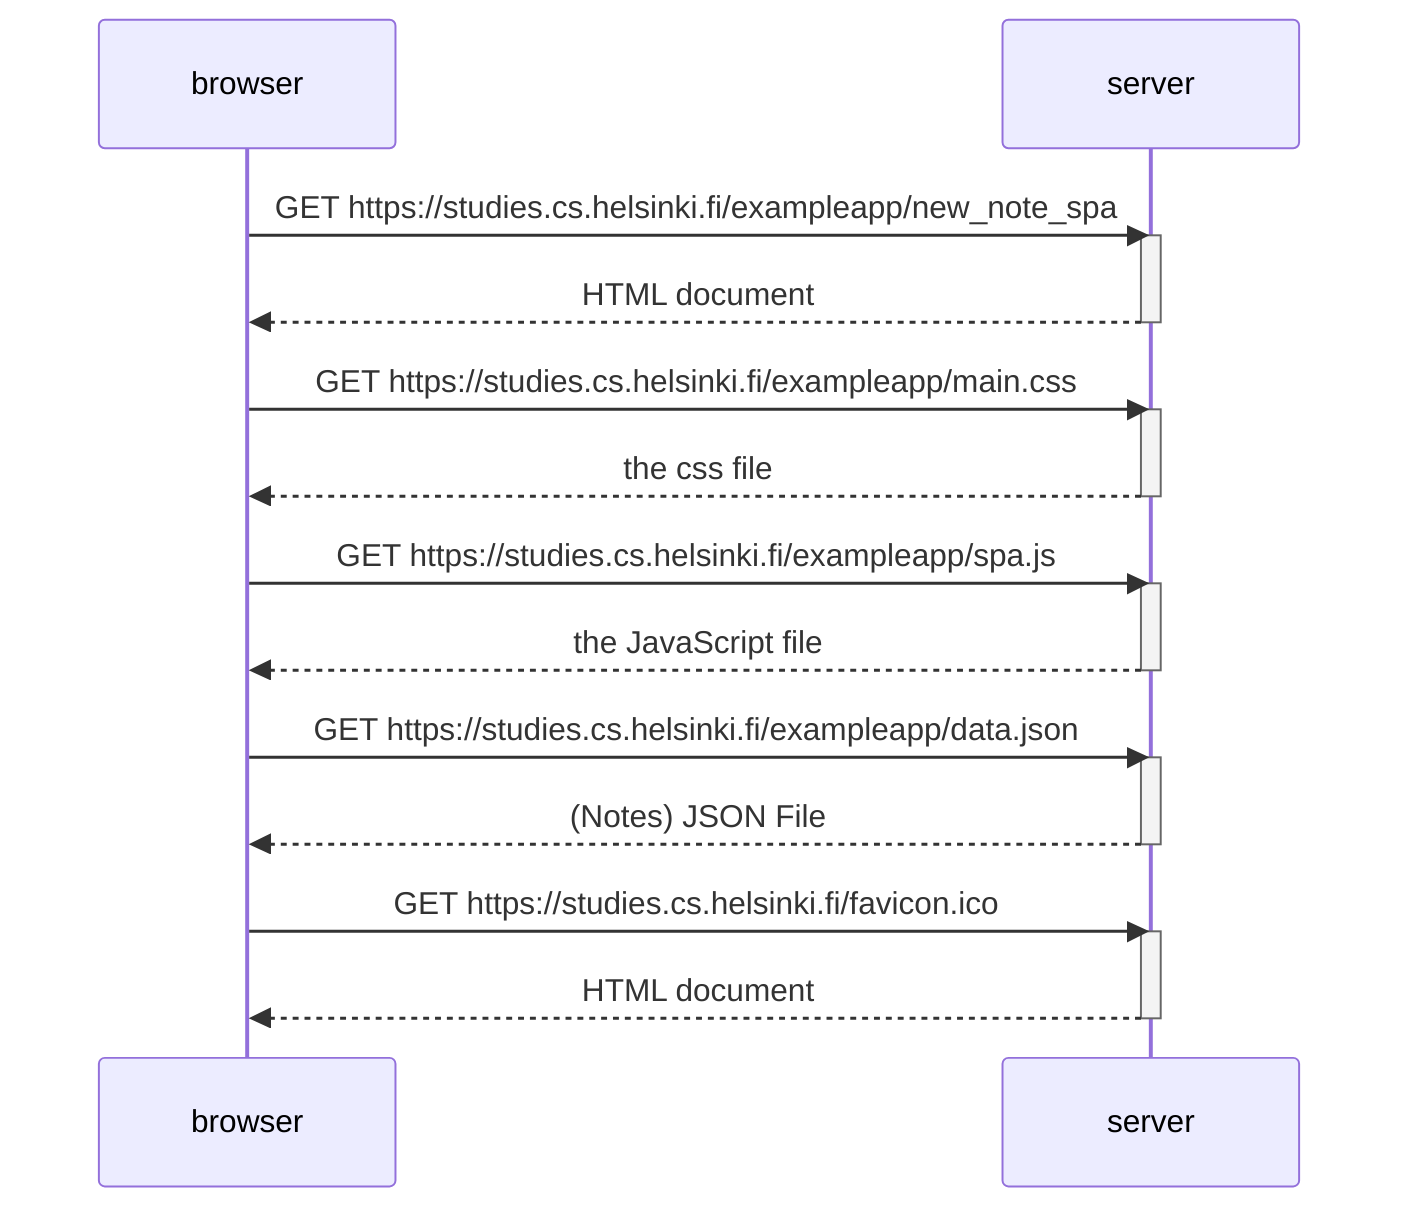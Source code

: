 sequenceDiagram
    participant browser
    participant server
    browser->>server: GET https://studies.cs.helsinki.fi/exampleapp/new_note_spa
    activate server
    server-->>browser: HTML document
    deactivate server
    browser->>server: GET https://studies.cs.helsinki.fi/exampleapp/main.css
    activate server
    server-->>browser: the css file
    deactivate server
    browser->>server: GET https://studies.cs.helsinki.fi/exampleapp/spa.js
    activate server
    server-->>browser: the JavaScript file
    deactivate server
    browser->>server: GET https://studies.cs.helsinki.fi/exampleapp/data.json
    activate server
    server-->>browser: (Notes) JSON File
    deactivate server 
    browser->>server: GET https://studies.cs.helsinki.fi/favicon.ico
    activate server
    server-->>browser: HTML document
    deactivate server